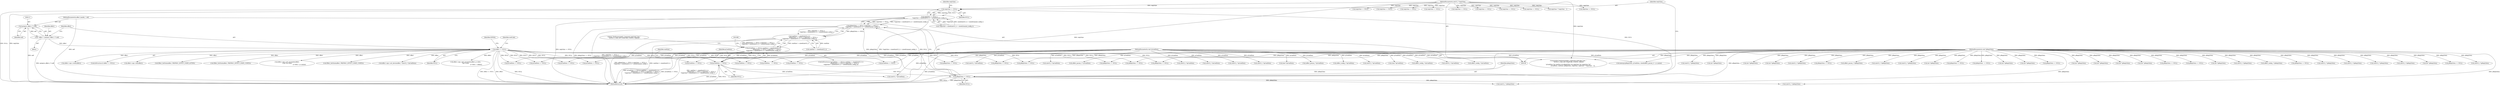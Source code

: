 digraph "0_Android_aeea52da00d210587fb3ed895de3d5f2e0264c88_9@pointer" {
"1001066" [label="(Call,replySize == NULL)"];
"1000105" [label="(MethodParameterIn,uint32_t *replySize)"];
"1001062" [label="(Call,pReplyData == NULL)"];
"1000106" [label="(MethodParameterIn,void *pReplyData)"];
"1001053" [label="(Call,pCmdData == NULL)"];
"1000104" [label="(MethodParameterIn,void *pCmdData)"];
"1000117" [label="(Call,effect == NULL)"];
"1000109" [label="(Call,* effect = (preproc_effect_t *) self)"];
"1000111" [label="(Call,(preproc_effect_t *) self)"];
"1000101" [label="(MethodParameterIn,effect_handle_t  self)"];
"1001065" [label="(Call,replySize == NULL ||\n *replySize < sizeof(uint32_t) + sizeof(channel_config_t))"];
"1001061" [label="(Call,pReplyData == NULL || replySize == NULL ||\n *replySize < sizeof(uint32_t) + sizeof(channel_config_t))"];
"1001056" [label="(Call,cmdSize != sizeof(uint32_t) ||\n                    pReplyData == NULL || replySize == NULL ||\n *replySize < sizeof(uint32_t) + sizeof(channel_config_t))"];
"1001052" [label="(Call,pCmdData == NULL|| cmdSize != sizeof(uint32_t) ||\n                    pReplyData == NULL || replySize == NULL ||\n *replySize < sizeof(uint32_t) + sizeof(channel_config_t))"];
"1001058" [label="(Identifier,cmdSize)"];
"1000560" [label="(Call,replySize == NULL)"];
"1000149" [label="(Call,effect->ops->init(effect))"];
"1000153" [label="(Call,(int *)pReplyData)"];
"1000938" [label="(Call,(uint32_t *)pCmdData)"];
"1000906" [label="(Call,(uint32_t *)pCmdData)"];
"1001051" [label="(ControlStructure,if (pCmdData == NULL|| cmdSize != sizeof(uint32_t) ||\n                    pReplyData == NULL || replySize == NULL ||\n *replySize < sizeof(uint32_t) + sizeof(channel_config_t)))"];
"1000821" [label="(Call,replySize == NULL)"];
"1000409" [label="(Call,memcpy(pReplyData, pCmdData, sizeof(effect_param_t) + p->psize))"];
"1000316" [label="(Call,(int *)pReplyData)"];
"1000510" [label="(Call,(effect_param_t *) pCmdData)"];
"1000609" [label="(Call,Effect_SetState(effect, PREPROC_EFFECT_STATE_CONFIG))"];
"1001225" [label="(Call,(uint32_t *)pCmdData)"];
"1001098" [label="(Call,(uint32_t *)pReplyData)"];
"1001071" [label="(Identifier,replySize)"];
"1000228" [label="(Call,(int *)pReplyData)"];
"1001206" [label="(Call,(uint32_t *)pCmdData)"];
"1001217" [label="(Call,(uint32_t *)pReplyData)"];
"1000637" [label="(Call,effect->ops->set_device(effect, *(uint32_t *)pCmdData))"];
"1001053" [label="(Call,pCmdData == NULL)"];
"1000387" [label="(Call,pReplyData == NULL)"];
"1001063" [label="(Identifier,pReplyData)"];
"1000119" [label="(Identifier,NULL)"];
"1000640" [label="(Call,(uint32_t *)pCmdData)"];
"1000420" [label="(Call,(effect_param_t *)pReplyData)"];
"1001069" [label="(Call,*replySize < sizeof(uint32_t) + sizeof(channel_config_t))"];
"1001087" [label="(Call,(uint32_t *)pCmdData)"];
"1000278" [label="(Call,pCmdData == NULL)"];
"1001025" [label="(Call,(uint32_t *)pReplyData)"];
"1000369" [label="(Call,pCmdData == NULL)"];
"1000922" [label="(Call,(uint32_t *)pReplyData)"];
"1001055" [label="(Identifier,NULL)"];
"1000590" [label="(Call,replySize == NULL)"];
"1000356" [label="(Call,effect->ops->reset(effect))"];
"1000651" [label="(Call,pCmdData == NULL)"];
"1000617" [label="(Call,pCmdData == NULL)"];
"1000606" [label="(Call,(int *)pReplyData)"];
"1001067" [label="(Identifier,replySize)"];
"1001064" [label="(Identifier,NULL)"];
"1000875" [label="(Call,pCmdData == NULL)"];
"1001056" [label="(Call,cmdSize != sizeof(uint32_t) ||\n                    pReplyData == NULL || replySize == NULL ||\n *replySize < sizeof(uint32_t) + sizeof(channel_config_t))"];
"1000579" [label="(Call,Effect_SetState(effect, PREPROC_EFFECT_STATE_ACTIVE))"];
"1000886" [label="(Call,pReplyData == NULL)"];
"1001276" [label="(Call,(uint32_t *)pCmdData)"];
"1000679" [label="(Call,(bool *)pCmdData)"];
"1000171" [label="(Call,pReplyData  == NULL)"];
"1000243" [label="(Call,(int *)pReplyData)"];
"1000809" [label="(Call,(int *)pReplyData)"];
"1000101" [label="(MethodParameterIn,effect_handle_t  self)"];
"1001065" [label="(Call,replySize == NULL ||\n *replySize < sizeof(uint32_t) + sizeof(channel_config_t))"];
"1000364" [label="(Call,(effect_param_t *)pCmdData)"];
"1000889" [label="(Call,replySize == NULL)"];
"1000246" [label="(Call,Effect_SetState(effect, PREPROC_EFFECT_STATE_CONFIG))"];
"1000212" [label="(Call,(effect_config_t *)pCmdData)"];
"1000493" [label="(Call,replySize == NULL)"];
"1000125" [label="(Identifier,cmdCode)"];
"1001062" [label="(Call,pReplyData == NULL)"];
"1001282" [label="(Call,(uint32_t *)pCmdData)"];
"1000741" [label="(Call,pReplyData == NULL)"];
"1000538" [label="(Call,effect->ops->set_parameter(effect,\n (void *)p->data,\n                                                                p->data + p->psize))"];
"1000253" [label="(Call,pReplyData == NULL)"];
"1001113" [label="(Call,(uint32_t *)pReplyData)"];
"1000774" [label="(Call,(char *)pCmdData)"];
"1001157" [label="(Call,pCmdData == NULL)"];
"1001061" [label="(Call,pReplyData == NULL || replySize == NULL ||\n *replySize < sizeof(uint32_t) + sizeof(channel_config_t))"];
"1001057" [label="(Call,cmdSize != sizeof(uint32_t))"];
"1000303" [label="(Call,(int *)pReplyData)"];
"1001079" [label="(Literal,\"PreProcessingFx_Command cmdCode Case: \"\n \"EFFECT_CMD_GET_FEATURE_CONFIG: ERROR\")"];
"1000310" [label="(Call,(effect_config_t *)pCmdData)"];
"1001318" [label="(MethodReturn,int)"];
"1000205" [label="(Call,(int *)pReplyData)"];
"1001182" [label="(Call,ALOGE(\"PreProcessingFx_Command cmdCode Case: \"\n \"EFFECT_CMD_SET_FEATURE_CONFIG: ERROR\n\"\n \"pCmdData %p cmdSize %d pReplyData %p replySize %p *replySize %d\",\n                        pCmdData, cmdSize, pReplyData, replySize, replySize ? *replySize : -1))"];
"1000859" [label="(Call,(int *)pReplyData)"];
"1000109" [label="(Call,* effect = (preproc_effect_t *) self)"];
"1000110" [label="(Identifier,effect)"];
"1000818" [label="(Call,pReplyData == NULL)"];
"1000162" [label="(Call,pCmdData    == NULL)"];
"1000113" [label="(Identifier,self)"];
"1000117" [label="(Call,effect == NULL)"];
"1000450" [label="(Call,effect->ops->get_parameter(effect, p->data,\n &p->vsize,\n                                                       p->data + voffset))"];
"1000391" [label="(Call,replySize == NULL)"];
"1000663" [label="(Call,replySize == NULL)"];
"1000105" [label="(MethodParameterIn,uint32_t *replySize)"];
"1000107" [label="(Block,)"];
"1000576" [label="(Call,(int *)pReplyData)"];
"1001054" [label="(Identifier,pCmdData)"];
"1000489" [label="(Call,pReplyData == NULL)"];
"1000660" [label="(Call,pReplyData == NULL)"];
"1001173" [label="(Call,replySize == NULL)"];
"1000556" [label="(Call,pReplyData == NULL)"];
"1000535" [label="(Call,(int *)pReplyData)"];
"1000104" [label="(MethodParameterIn,void *pCmdData)"];
"1000991" [label="(Call,(uint32_t *)pReplyData)"];
"1000586" [label="(Call,pReplyData == NULL)"];
"1000123" [label="(Identifier,EINVAL)"];
"1000271" [label="(Call,(effect_config_t *)pReplyData)"];
"1000287" [label="(Call,pReplyData == NULL)"];
"1001032" [label="(Call,(uint32_t *)pReplyData)"];
"1000737" [label="(Call,pCmdData == NULL)"];
"1000106" [label="(MethodParameterIn,void *pReplyData)"];
"1001068" [label="(Identifier,NULL)"];
"1000744" [label="(Call,replySize == NULL)"];
"1001127" [label="(Call,(uint32_t *)pReplyData)"];
"1001052" [label="(Call,pCmdData == NULL|| cmdSize != sizeof(uint32_t) ||\n                    pReplyData == NULL || replySize == NULL ||\n *replySize < sizeof(uint32_t) + sizeof(channel_config_t))"];
"1001267" [label="(Call,(uint32_t *)pReplyData)"];
"1000966" [label="(Call,(uint32_t *)pReplyData)"];
"1001247" [label="(Call,(uint32_t *)pCmdData)"];
"1000344" [label="(Call,(effect_config_t *)pCmdData)"];
"1001188" [label="(Call,replySize ? *replySize : -1)"];
"1000728" [label="(Call,(int *)pReplyData)"];
"1000130" [label="(Call,pReplyData == NULL)"];
"1001066" [label="(Call,replySize == NULL)"];
"1001169" [label="(Call,pReplyData == NULL)"];
"1000480" [label="(Call,pCmdData == NULL)"];
"1001003" [label="(Call,(uint32_t *)pReplyData)"];
"1001295" [label="(Call,(uint32_t *)pReplyData)"];
"1000116" [label="(ControlStructure,if (effect == NULL))"];
"1000111" [label="(Call,(preproc_effect_t *) self)"];
"1000118" [label="(Identifier,effect)"];
"1000326" [label="(Call,pReplyData == NULL)"];
"1001066" -> "1001065"  [label="AST: "];
"1001066" -> "1001068"  [label="CFG: "];
"1001067" -> "1001066"  [label="AST: "];
"1001068" -> "1001066"  [label="AST: "];
"1001071" -> "1001066"  [label="CFG: "];
"1001065" -> "1001066"  [label="CFG: "];
"1001066" -> "1001318"  [label="DDG: NULL"];
"1001066" -> "1001318"  [label="DDG: replySize"];
"1001066" -> "1001065"  [label="DDG: replySize"];
"1001066" -> "1001065"  [label="DDG: NULL"];
"1000105" -> "1001066"  [label="DDG: replySize"];
"1001062" -> "1001066"  [label="DDG: NULL"];
"1000105" -> "1000100"  [label="AST: "];
"1000105" -> "1001318"  [label="DDG: replySize"];
"1000105" -> "1000391"  [label="DDG: replySize"];
"1000105" -> "1000493"  [label="DDG: replySize"];
"1000105" -> "1000560"  [label="DDG: replySize"];
"1000105" -> "1000590"  [label="DDG: replySize"];
"1000105" -> "1000663"  [label="DDG: replySize"];
"1000105" -> "1000744"  [label="DDG: replySize"];
"1000105" -> "1000821"  [label="DDG: replySize"];
"1000105" -> "1000889"  [label="DDG: replySize"];
"1000105" -> "1001173"  [label="DDG: replySize"];
"1000105" -> "1001182"  [label="DDG: replySize"];
"1000105" -> "1001188"  [label="DDG: replySize"];
"1001062" -> "1001061"  [label="AST: "];
"1001062" -> "1001064"  [label="CFG: "];
"1001063" -> "1001062"  [label="AST: "];
"1001064" -> "1001062"  [label="AST: "];
"1001067" -> "1001062"  [label="CFG: "];
"1001061" -> "1001062"  [label="CFG: "];
"1001062" -> "1001318"  [label="DDG: NULL"];
"1001062" -> "1001318"  [label="DDG: pReplyData"];
"1001062" -> "1001061"  [label="DDG: pReplyData"];
"1001062" -> "1001061"  [label="DDG: NULL"];
"1000106" -> "1001062"  [label="DDG: pReplyData"];
"1001053" -> "1001062"  [label="DDG: NULL"];
"1001062" -> "1001098"  [label="DDG: pReplyData"];
"1001062" -> "1001113"  [label="DDG: pReplyData"];
"1000106" -> "1000100"  [label="AST: "];
"1000106" -> "1001318"  [label="DDG: pReplyData"];
"1000106" -> "1000130"  [label="DDG: pReplyData"];
"1000106" -> "1000153"  [label="DDG: pReplyData"];
"1000106" -> "1000171"  [label="DDG: pReplyData"];
"1000106" -> "1000205"  [label="DDG: pReplyData"];
"1000106" -> "1000228"  [label="DDG: pReplyData"];
"1000106" -> "1000243"  [label="DDG: pReplyData"];
"1000106" -> "1000253"  [label="DDG: pReplyData"];
"1000106" -> "1000271"  [label="DDG: pReplyData"];
"1000106" -> "1000287"  [label="DDG: pReplyData"];
"1000106" -> "1000303"  [label="DDG: pReplyData"];
"1000106" -> "1000316"  [label="DDG: pReplyData"];
"1000106" -> "1000326"  [label="DDG: pReplyData"];
"1000106" -> "1000387"  [label="DDG: pReplyData"];
"1000106" -> "1000409"  [label="DDG: pReplyData"];
"1000106" -> "1000420"  [label="DDG: pReplyData"];
"1000106" -> "1000489"  [label="DDG: pReplyData"];
"1000106" -> "1000535"  [label="DDG: pReplyData"];
"1000106" -> "1000556"  [label="DDG: pReplyData"];
"1000106" -> "1000576"  [label="DDG: pReplyData"];
"1000106" -> "1000586"  [label="DDG: pReplyData"];
"1000106" -> "1000606"  [label="DDG: pReplyData"];
"1000106" -> "1000660"  [label="DDG: pReplyData"];
"1000106" -> "1000728"  [label="DDG: pReplyData"];
"1000106" -> "1000741"  [label="DDG: pReplyData"];
"1000106" -> "1000809"  [label="DDG: pReplyData"];
"1000106" -> "1000818"  [label="DDG: pReplyData"];
"1000106" -> "1000859"  [label="DDG: pReplyData"];
"1000106" -> "1000886"  [label="DDG: pReplyData"];
"1000106" -> "1000922"  [label="DDG: pReplyData"];
"1000106" -> "1000966"  [label="DDG: pReplyData"];
"1000106" -> "1000991"  [label="DDG: pReplyData"];
"1000106" -> "1001003"  [label="DDG: pReplyData"];
"1000106" -> "1001025"  [label="DDG: pReplyData"];
"1000106" -> "1001032"  [label="DDG: pReplyData"];
"1000106" -> "1001098"  [label="DDG: pReplyData"];
"1000106" -> "1001113"  [label="DDG: pReplyData"];
"1000106" -> "1001127"  [label="DDG: pReplyData"];
"1000106" -> "1001169"  [label="DDG: pReplyData"];
"1000106" -> "1001182"  [label="DDG: pReplyData"];
"1000106" -> "1001217"  [label="DDG: pReplyData"];
"1000106" -> "1001267"  [label="DDG: pReplyData"];
"1000106" -> "1001295"  [label="DDG: pReplyData"];
"1001053" -> "1001052"  [label="AST: "];
"1001053" -> "1001055"  [label="CFG: "];
"1001054" -> "1001053"  [label="AST: "];
"1001055" -> "1001053"  [label="AST: "];
"1001058" -> "1001053"  [label="CFG: "];
"1001052" -> "1001053"  [label="CFG: "];
"1001053" -> "1001318"  [label="DDG: NULL"];
"1001053" -> "1001318"  [label="DDG: pCmdData"];
"1001053" -> "1001052"  [label="DDG: pCmdData"];
"1001053" -> "1001052"  [label="DDG: NULL"];
"1000104" -> "1001053"  [label="DDG: pCmdData"];
"1000117" -> "1001053"  [label="DDG: NULL"];
"1001053" -> "1001087"  [label="DDG: pCmdData"];
"1000104" -> "1000100"  [label="AST: "];
"1000104" -> "1001318"  [label="DDG: pCmdData"];
"1000104" -> "1000162"  [label="DDG: pCmdData"];
"1000104" -> "1000212"  [label="DDG: pCmdData"];
"1000104" -> "1000278"  [label="DDG: pCmdData"];
"1000104" -> "1000310"  [label="DDG: pCmdData"];
"1000104" -> "1000344"  [label="DDG: pCmdData"];
"1000104" -> "1000364"  [label="DDG: pCmdData"];
"1000104" -> "1000369"  [label="DDG: pCmdData"];
"1000104" -> "1000409"  [label="DDG: pCmdData"];
"1000104" -> "1000480"  [label="DDG: pCmdData"];
"1000104" -> "1000510"  [label="DDG: pCmdData"];
"1000104" -> "1000617"  [label="DDG: pCmdData"];
"1000104" -> "1000640"  [label="DDG: pCmdData"];
"1000104" -> "1000651"  [label="DDG: pCmdData"];
"1000104" -> "1000679"  [label="DDG: pCmdData"];
"1000104" -> "1000737"  [label="DDG: pCmdData"];
"1000104" -> "1000774"  [label="DDG: pCmdData"];
"1000104" -> "1000875"  [label="DDG: pCmdData"];
"1000104" -> "1000906"  [label="DDG: pCmdData"];
"1000104" -> "1000938"  [label="DDG: pCmdData"];
"1000104" -> "1001087"  [label="DDG: pCmdData"];
"1000104" -> "1001157"  [label="DDG: pCmdData"];
"1000104" -> "1001182"  [label="DDG: pCmdData"];
"1000104" -> "1001206"  [label="DDG: pCmdData"];
"1000104" -> "1001225"  [label="DDG: pCmdData"];
"1000104" -> "1001247"  [label="DDG: pCmdData"];
"1000104" -> "1001276"  [label="DDG: pCmdData"];
"1000104" -> "1001282"  [label="DDG: pCmdData"];
"1000117" -> "1000116"  [label="AST: "];
"1000117" -> "1000119"  [label="CFG: "];
"1000118" -> "1000117"  [label="AST: "];
"1000119" -> "1000117"  [label="AST: "];
"1000123" -> "1000117"  [label="CFG: "];
"1000125" -> "1000117"  [label="CFG: "];
"1000117" -> "1001318"  [label="DDG: effect == NULL"];
"1000117" -> "1001318"  [label="DDG: effect"];
"1000117" -> "1001318"  [label="DDG: NULL"];
"1000109" -> "1000117"  [label="DDG: effect"];
"1000117" -> "1000130"  [label="DDG: NULL"];
"1000117" -> "1000149"  [label="DDG: effect"];
"1000117" -> "1000162"  [label="DDG: NULL"];
"1000117" -> "1000246"  [label="DDG: effect"];
"1000117" -> "1000253"  [label="DDG: NULL"];
"1000117" -> "1000278"  [label="DDG: NULL"];
"1000117" -> "1000326"  [label="DDG: NULL"];
"1000117" -> "1000356"  [label="DDG: effect"];
"1000117" -> "1000369"  [label="DDG: NULL"];
"1000117" -> "1000450"  [label="DDG: effect"];
"1000117" -> "1000480"  [label="DDG: NULL"];
"1000117" -> "1000538"  [label="DDG: effect"];
"1000117" -> "1000556"  [label="DDG: NULL"];
"1000117" -> "1000579"  [label="DDG: effect"];
"1000117" -> "1000586"  [label="DDG: NULL"];
"1000117" -> "1000609"  [label="DDG: effect"];
"1000117" -> "1000617"  [label="DDG: NULL"];
"1000117" -> "1000637"  [label="DDG: effect"];
"1000117" -> "1000651"  [label="DDG: NULL"];
"1000117" -> "1000737"  [label="DDG: NULL"];
"1000117" -> "1000818"  [label="DDG: NULL"];
"1000117" -> "1000875"  [label="DDG: NULL"];
"1000117" -> "1001157"  [label="DDG: NULL"];
"1000109" -> "1000107"  [label="AST: "];
"1000109" -> "1000111"  [label="CFG: "];
"1000110" -> "1000109"  [label="AST: "];
"1000111" -> "1000109"  [label="AST: "];
"1000118" -> "1000109"  [label="CFG: "];
"1000109" -> "1001318"  [label="DDG: (preproc_effect_t *) self"];
"1000111" -> "1000109"  [label="DDG: self"];
"1000111" -> "1000113"  [label="CFG: "];
"1000112" -> "1000111"  [label="AST: "];
"1000113" -> "1000111"  [label="AST: "];
"1000111" -> "1001318"  [label="DDG: self"];
"1000101" -> "1000111"  [label="DDG: self"];
"1000101" -> "1000100"  [label="AST: "];
"1000101" -> "1001318"  [label="DDG: self"];
"1001065" -> "1001061"  [label="AST: "];
"1001065" -> "1001069"  [label="CFG: "];
"1001069" -> "1001065"  [label="AST: "];
"1001061" -> "1001065"  [label="CFG: "];
"1001065" -> "1001318"  [label="DDG: replySize == NULL"];
"1001065" -> "1001318"  [label="DDG: *replySize < sizeof(uint32_t) + sizeof(channel_config_t)"];
"1001065" -> "1001061"  [label="DDG: replySize == NULL"];
"1001065" -> "1001061"  [label="DDG: *replySize < sizeof(uint32_t) + sizeof(channel_config_t)"];
"1001069" -> "1001065"  [label="DDG: *replySize"];
"1001069" -> "1001065"  [label="DDG: sizeof(uint32_t) + sizeof(channel_config_t)"];
"1001061" -> "1001056"  [label="AST: "];
"1001056" -> "1001061"  [label="CFG: "];
"1001061" -> "1001318"  [label="DDG: pReplyData == NULL"];
"1001061" -> "1001318"  [label="DDG: replySize == NULL ||\n *replySize < sizeof(uint32_t) + sizeof(channel_config_t)"];
"1001061" -> "1001056"  [label="DDG: pReplyData == NULL"];
"1001061" -> "1001056"  [label="DDG: replySize == NULL ||\n *replySize < sizeof(uint32_t) + sizeof(channel_config_t)"];
"1001056" -> "1001052"  [label="AST: "];
"1001056" -> "1001057"  [label="CFG: "];
"1001057" -> "1001056"  [label="AST: "];
"1001052" -> "1001056"  [label="CFG: "];
"1001056" -> "1001318"  [label="DDG: pReplyData == NULL || replySize == NULL ||\n *replySize < sizeof(uint32_t) + sizeof(channel_config_t)"];
"1001056" -> "1001318"  [label="DDG: cmdSize != sizeof(uint32_t)"];
"1001056" -> "1001052"  [label="DDG: cmdSize != sizeof(uint32_t)"];
"1001056" -> "1001052"  [label="DDG: pReplyData == NULL || replySize == NULL ||\n *replySize < sizeof(uint32_t) + sizeof(channel_config_t)"];
"1001057" -> "1001056"  [label="DDG: cmdSize"];
"1001052" -> "1001051"  [label="AST: "];
"1001079" -> "1001052"  [label="CFG: "];
"1001088" -> "1001052"  [label="CFG: "];
"1001052" -> "1001318"  [label="DDG: cmdSize != sizeof(uint32_t) ||\n                    pReplyData == NULL || replySize == NULL ||\n *replySize < sizeof(uint32_t) + sizeof(channel_config_t)"];
"1001052" -> "1001318"  [label="DDG: pCmdData == NULL|| cmdSize != sizeof(uint32_t) ||\n                    pReplyData == NULL || replySize == NULL ||\n *replySize < sizeof(uint32_t) + sizeof(channel_config_t)"];
"1001052" -> "1001318"  [label="DDG: pCmdData == NULL"];
}
